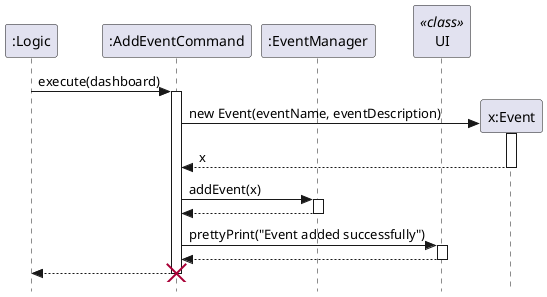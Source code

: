 @startuml
skinparam Style strictuml

participant ":Logic" AS Logic
participant ":AddEventCommand" AS AddEventCommand 
participant ":EventManager" AS EventManager
participant UI <<class>>

Logic -> AddEventCommand : execute(dashboard)
activate AddEventCommand
create "x:Event" as Event 
AddEventCommand -> Event: new Event(eventName, eventDescription)
activate Event
Event --> AddEventCommand : x
deactivate Event

AddEventCommand -> EventManager : addEvent(x)
activate EventManager
EventManager --> AddEventCommand
deactivate EventManager

AddEventCommand -> UI : prettyPrint("Event added successfully")
activate UI
UI --> AddEventCommand
deactivate UI

AddEventCommand --> Logic 
deactivate AddEventCommand

destroy AddEventCommand
@enduml